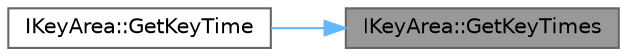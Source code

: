 digraph "IKeyArea::GetKeyTimes"
{
 // INTERACTIVE_SVG=YES
 // LATEX_PDF_SIZE
  bgcolor="transparent";
  edge [fontname=Helvetica,fontsize=10,labelfontname=Helvetica,labelfontsize=10];
  node [fontname=Helvetica,fontsize=10,shape=box,height=0.2,width=0.4];
  rankdir="RL";
  Node1 [id="Node000001",label="IKeyArea::GetKeyTimes",height=0.2,width=0.4,color="gray40", fillcolor="grey60", style="filled", fontcolor="black",tooltip="Get the times of every key represented by the specified handles."];
  Node1 -> Node2 [id="edge1_Node000001_Node000002",dir="back",color="steelblue1",style="solid",tooltip=" "];
  Node2 [id="Node000002",label="IKeyArea::GetKeyTime",height=0.2,width=0.4,color="grey40", fillcolor="white", style="filled",URL="$d3/d9e/classIKeyArea.html#a0ba50057b975646edc2377bdaaeea4ff",tooltip="Get the time of the key represented by the specified handle."];
}
